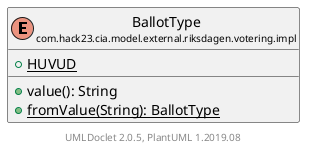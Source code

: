 @startuml
    set namespaceSeparator none
    hide empty fields
    hide empty methods

    enum "<size:14>BallotType\n<size:10>com.hack23.cia.model.external.riksdagen.votering.impl" as com.hack23.cia.model.external.riksdagen.votering.impl.BallotType [[BallotType.html]] {
        {static} +HUVUD
        +value(): String
        {static} +fromValue(String): BallotType
    }

    center footer UMLDoclet 2.0.5, PlantUML 1.2019.08
@enduml
